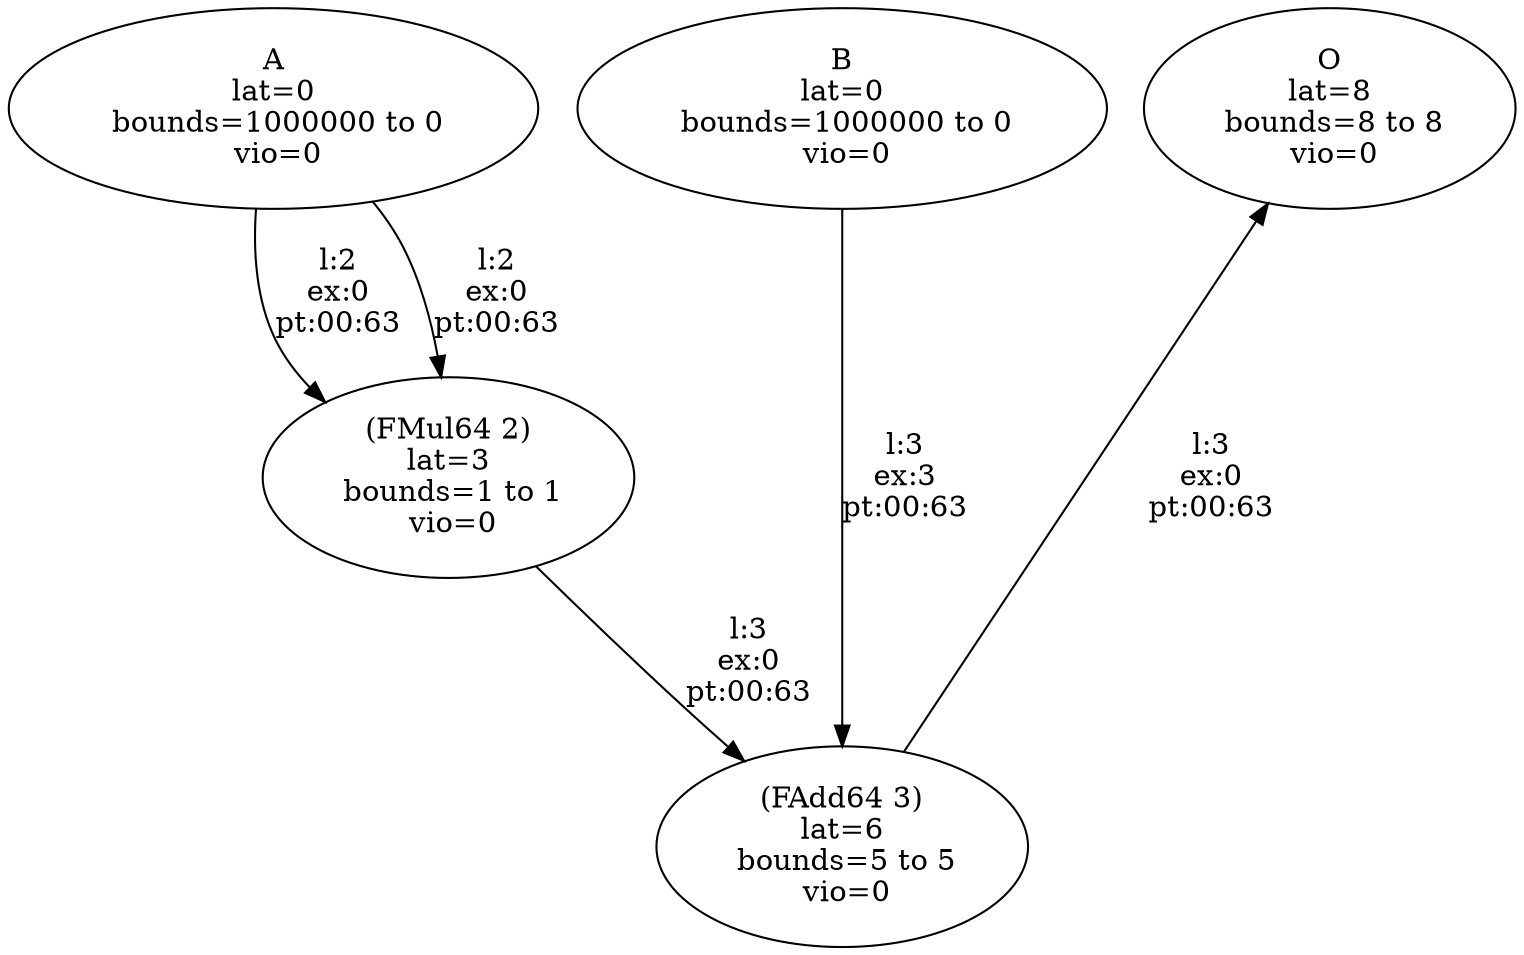 Digraph G { 
newrank=true;
 N0 [ label = "A\n lat=0 \n bounds=1000000 to 0\n vio=0", color= "black"]; 
N0 -> N2[ color=black label = "l:2\nex:0\npt:00:63"];
N0 -> N2[ color=black label = "l:2\nex:0\npt:00:63"];

N1 [ label = "B\n lat=0 \n bounds=1000000 to 0\n vio=0", color= "black"]; 
N1 -> N3[ color=black label = "l:3\nex:3\npt:00:63"];

N2 [ label = "(FMul64 2)\n lat=3 \n bounds=1 to 1\n vio=0", color= "black"]; 
N2 -> N3[ color=black label = "l:3\nex:0\npt:00:63"];

N3 [ label = "(FAdd64 3)\n lat=6 \n bounds=5 to 5\n vio=0", color= "black"]; 
N3 -> N4[ color=black label = "l:3\nex:0\npt:00:63"];

N4 [ label = "O\n lat=8 \n bounds=8 to 8\n vio=0", color= "black"]; 

	{ rank = same; N0 N1 	{ rank = same; N4 }}
}
